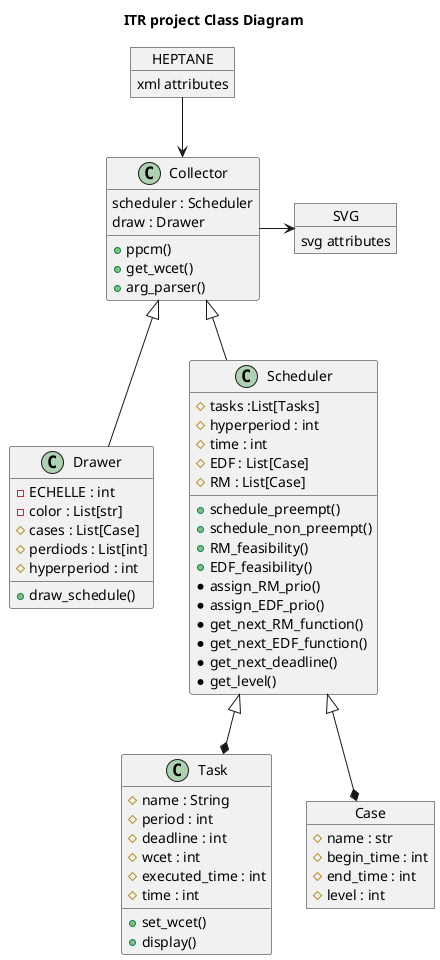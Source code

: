 @startuml
'https://plantuml.com/class-diagram
title ITR project Class Diagram
class Collector{
scheduler : Scheduler
draw : Drawer
+ppcm()
+get_wcet()
+arg_parser()
}

class Task{
# name : String
#period : int
#deadline : int
#wcet : int
#executed_time : int
#time : int

+set_wcet()
+display()
}

class Drawer{
-ECHELLE : int
-color : List[str]
#cases : List[Case]
#perdiods : List[int]
#hyperperiod : int

+draw_schedule()
}

class Scheduler{
    #tasks :List[Tasks]
    #hyperperiod : int
    #time : int
    #EDF : List[Case]
    #RM : List[Case]

    +schedule_preempt()
    +schedule_non_preempt()
    +RM_feasibility()
    +EDF_feasibility()
    *assign_RM_prio()
    *assign_EDF_prio()
    *get_next_RM_function()
    *get_next_EDF_function()
    *get_next_deadline()
    *get_level()
}
object Case {
    #name : str
    #begin_time : int
    #end_time : int
    #level : int
}

object HEPTANE{
    xml attributes
}
object SVG {
    svg attributes
}
Collector <|-- Scheduler
Collector <|-- Drawer
Scheduler <|--* Task
Scheduler <|--* Case

HEPTANE --> Collector
Collector -> SVG
@enduml